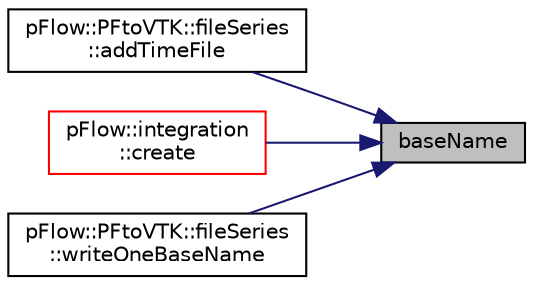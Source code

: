 digraph "baseName"
{
 // LATEX_PDF_SIZE
  edge [fontname="Helvetica",fontsize="10",labelfontname="Helvetica",labelfontsize="10"];
  node [fontname="Helvetica",fontsize="10",shape=record];
  rankdir="RL";
  Node1 [label="baseName",height=0.2,width=0.4,color="black", fillcolor="grey75", style="filled", fontcolor="black",tooltip="Find the base in a group separated by \".\" and return it."];
  Node1 -> Node2 [dir="back",color="midnightblue",fontsize="10",style="solid",fontname="Helvetica"];
  Node2 [label="pFlow::PFtoVTK::fileSeries\l::addTimeFile",height=0.2,width=0.4,color="black", fillcolor="white", style="filled",URL="$classpFlow_1_1PFtoVTK_1_1fileSeries.html#aa1573e81a962d37b2f97c621465aed70",tooltip=" "];
  Node1 -> Node3 [dir="back",color="midnightblue",fontsize="10",style="solid",fontname="Helvetica"];
  Node3 [label="pFlow::integration\l::create",height=0.2,width=0.4,color="red", fillcolor="white", style="filled",URL="$classpFlow_1_1integration.html#a293e861f8b422eca2e189e4e28d73fc9",tooltip="Create the polymorphic object based on inputs."];
  Node1 -> Node6 [dir="back",color="midnightblue",fontsize="10",style="solid",fontname="Helvetica"];
  Node6 [label="pFlow::PFtoVTK::fileSeries\l::writeOneBaseName",height=0.2,width=0.4,color="black", fillcolor="white", style="filled",URL="$classpFlow_1_1PFtoVTK_1_1fileSeries.html#aac54fb5570361c877e910905213d6a6a",tooltip=" "];
}

